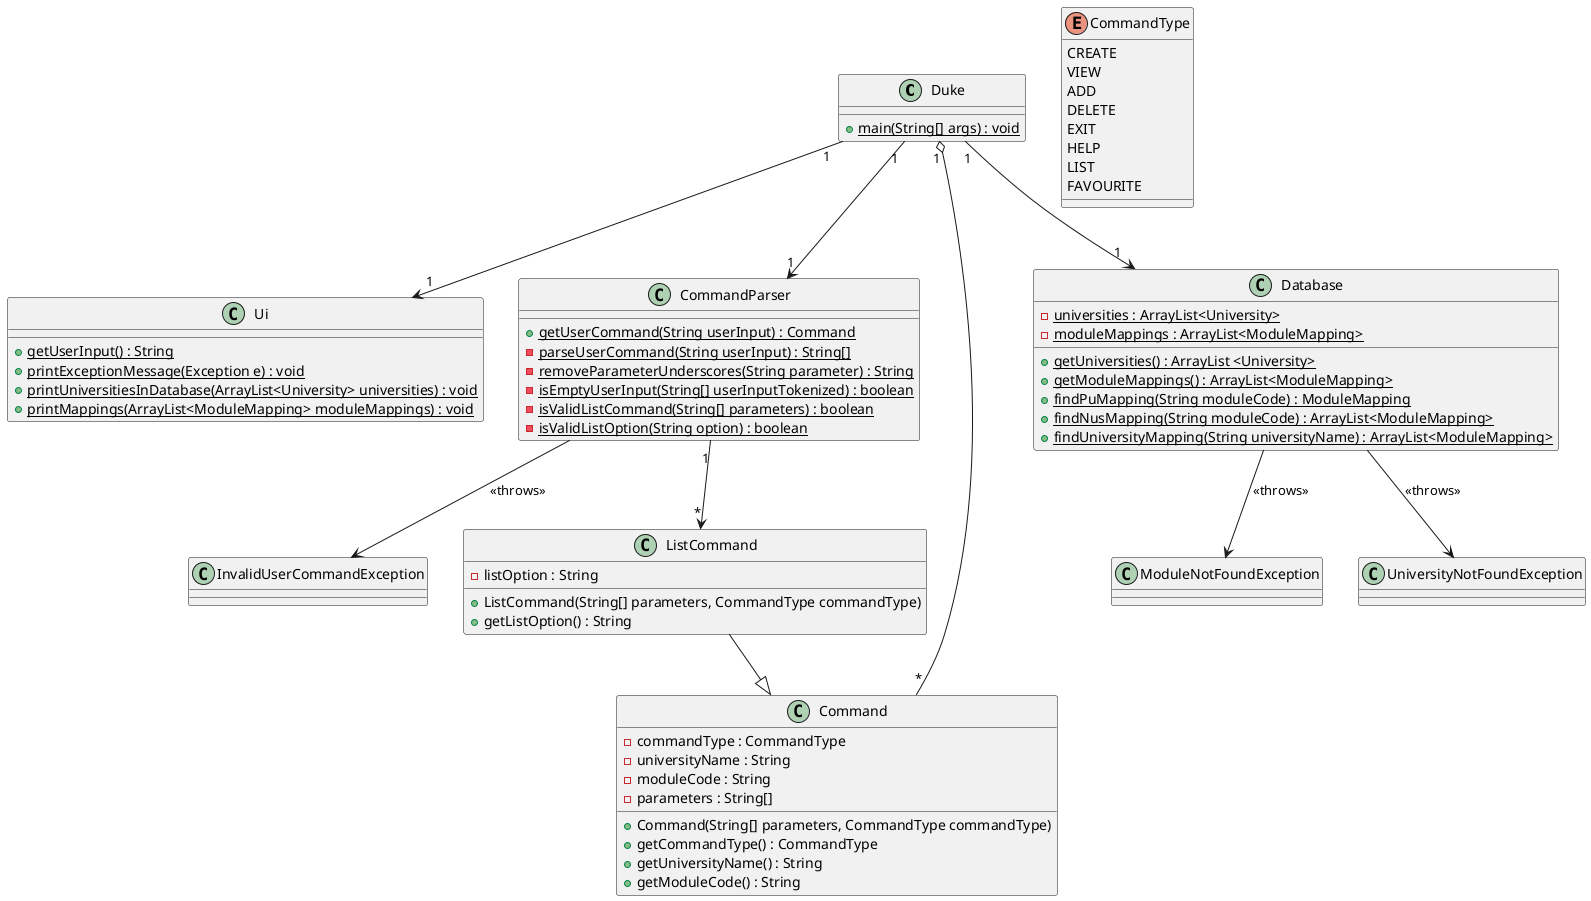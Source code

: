 @startuml

class Duke {
    {static} + main(String[] args) : void   
}

class Ui {
    {static} + getUserInput() : String
    {static} + printExceptionMessage(Exception e) : void
    {static} + printUniversitiesInDatabase(ArrayList<University> universities) : void
    {static} + printMappings(ArrayList<ModuleMapping> moduleMappings) : void
}

class CommandParser {
    {static} + getUserCommand(String userInput) : Command
    {static} - parseUserCommand(String userInput) : String[]
    {static} - removeParameterUnderscores(String parameter) : String
    {static} - isEmptyUserInput(String[] userInputTokenized) : boolean
    {static} - isValidListCommand(String[] parameters) : boolean
    {static} - isValidListOption(String option) : boolean
}

class InvalidUserCommandException {

}

enum CommandType {
    CREATE
    VIEW
    ADD
    DELETE
    EXIT
    HELP
    LIST
    FAVOURITE
}

class Command { 
    - commandType : CommandType
    - universityName : String
    - moduleCode : String
    - parameters : String[]
    + Command(String[] parameters, CommandType commandType)
    + getCommandType() : CommandType
    + getUniversityName() : String
    + getModuleCode() : String
}

class ListCommand {
    - listOption : String
    + ListCommand(String[] parameters, CommandType commandType)
    + getListOption() : String
}

class Database {
    {static} - universities : ArrayList<University>
    {static} - moduleMappings : ArrayList<ModuleMapping>
    {static} + getUniversities() : ArrayList <University>
    {static} + getModuleMappings() : ArrayList<ModuleMapping>
    {static} + findPuMapping(String moduleCode) : ModuleMapping
    {static} + findNusMapping(String moduleCode) : ArrayList<ModuleMapping>
    {static} + findUniversityMapping(String universityName) : ArrayList<ModuleMapping>
}

class ModuleNotFoundException {

}

class UniversityNotFoundException {

}

Duke "1" --> "1" Ui
Duke "1" --> "1" CommandParser
Duke "1" --> "1" Database
Duke "1" o-- "*" Command
CommandParser --> InvalidUserCommandException : <<throws>>
CommandParser "1" --> "*" ListCommand
ListCommand --|> Command
Database --> ModuleNotFoundException : <<throws>>
Database --> UniversityNotFoundException : <<throws>>

@enduml